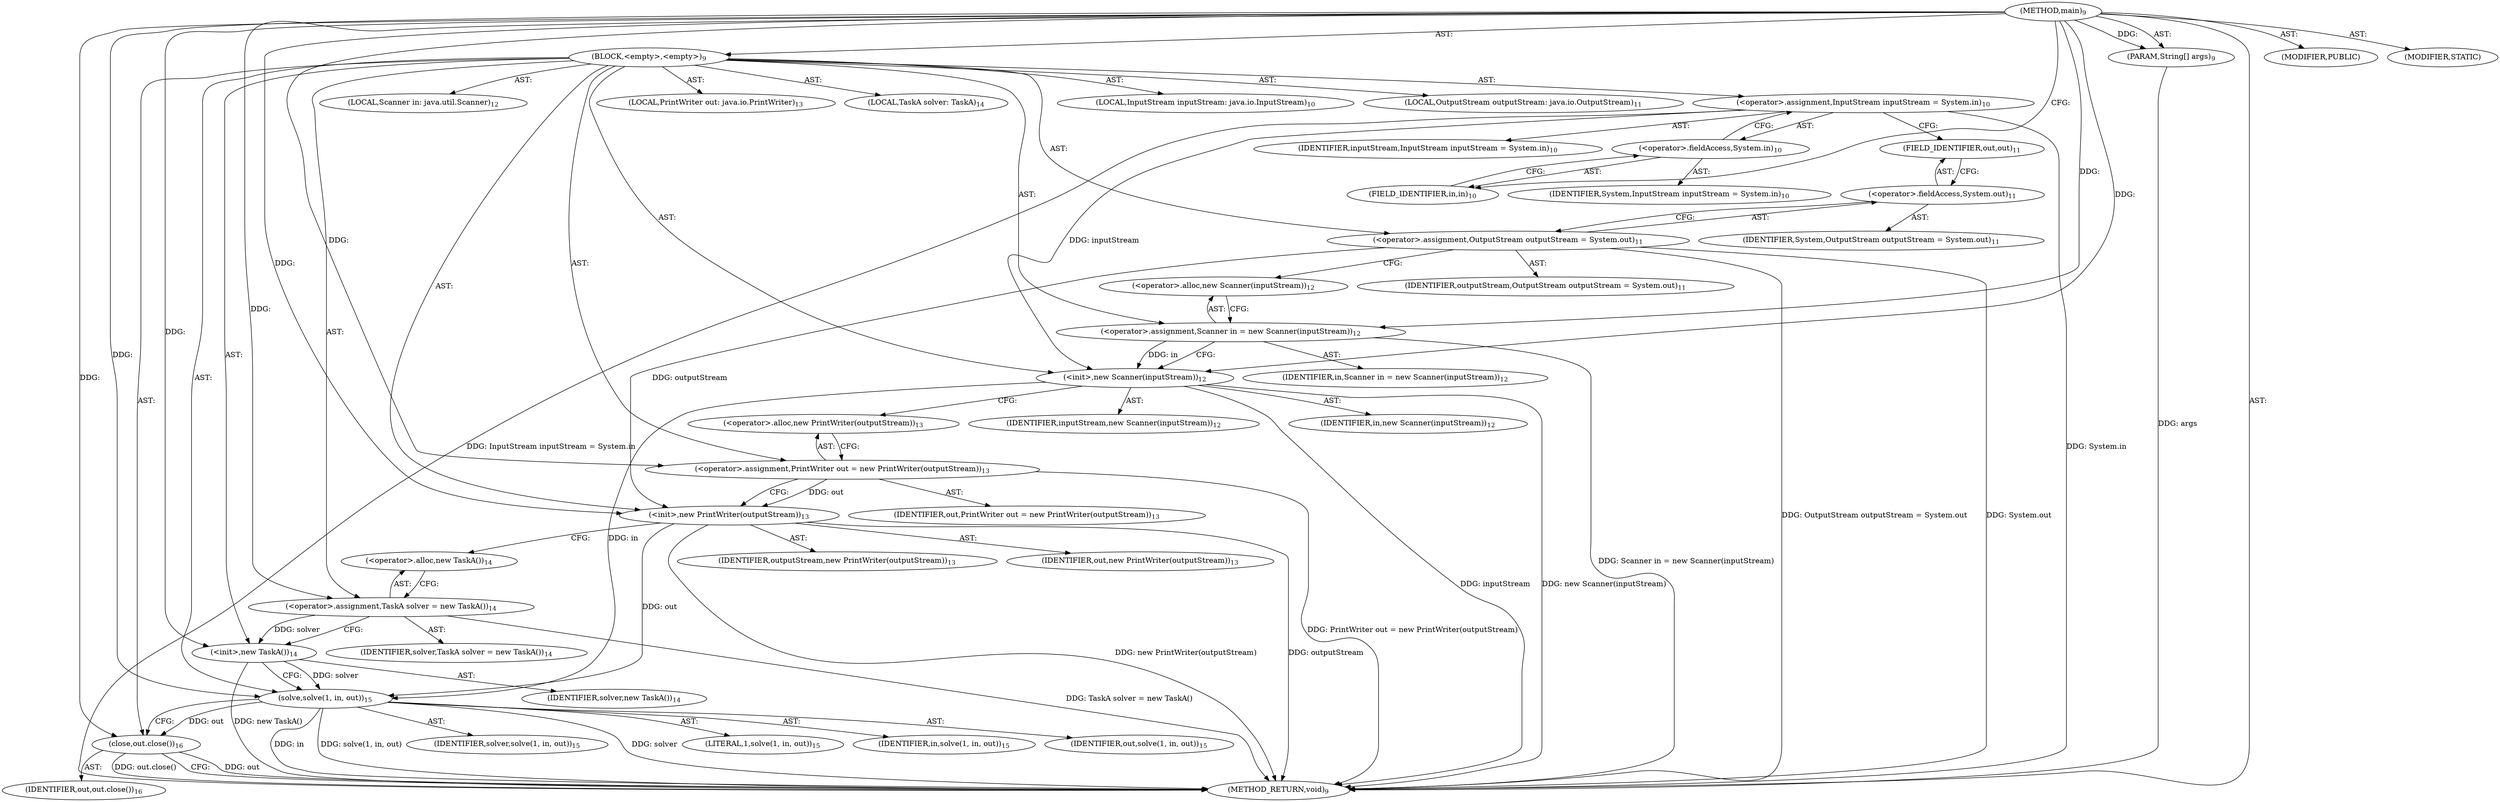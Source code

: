 digraph "main" {  
"36" [label = <(METHOD,main)<SUB>9</SUB>> ]
"37" [label = <(PARAM,String[] args)<SUB>9</SUB>> ]
"38" [label = <(BLOCK,&lt;empty&gt;,&lt;empty&gt;)<SUB>9</SUB>> ]
"39" [label = <(LOCAL,InputStream inputStream: java.io.InputStream)<SUB>10</SUB>> ]
"40" [label = <(&lt;operator&gt;.assignment,InputStream inputStream = System.in)<SUB>10</SUB>> ]
"41" [label = <(IDENTIFIER,inputStream,InputStream inputStream = System.in)<SUB>10</SUB>> ]
"42" [label = <(&lt;operator&gt;.fieldAccess,System.in)<SUB>10</SUB>> ]
"43" [label = <(IDENTIFIER,System,InputStream inputStream = System.in)<SUB>10</SUB>> ]
"44" [label = <(FIELD_IDENTIFIER,in,in)<SUB>10</SUB>> ]
"45" [label = <(LOCAL,OutputStream outputStream: java.io.OutputStream)<SUB>11</SUB>> ]
"46" [label = <(&lt;operator&gt;.assignment,OutputStream outputStream = System.out)<SUB>11</SUB>> ]
"47" [label = <(IDENTIFIER,outputStream,OutputStream outputStream = System.out)<SUB>11</SUB>> ]
"48" [label = <(&lt;operator&gt;.fieldAccess,System.out)<SUB>11</SUB>> ]
"49" [label = <(IDENTIFIER,System,OutputStream outputStream = System.out)<SUB>11</SUB>> ]
"50" [label = <(FIELD_IDENTIFIER,out,out)<SUB>11</SUB>> ]
"4" [label = <(LOCAL,Scanner in: java.util.Scanner)<SUB>12</SUB>> ]
"51" [label = <(&lt;operator&gt;.assignment,Scanner in = new Scanner(inputStream))<SUB>12</SUB>> ]
"52" [label = <(IDENTIFIER,in,Scanner in = new Scanner(inputStream))<SUB>12</SUB>> ]
"53" [label = <(&lt;operator&gt;.alloc,new Scanner(inputStream))<SUB>12</SUB>> ]
"54" [label = <(&lt;init&gt;,new Scanner(inputStream))<SUB>12</SUB>> ]
"3" [label = <(IDENTIFIER,in,new Scanner(inputStream))<SUB>12</SUB>> ]
"55" [label = <(IDENTIFIER,inputStream,new Scanner(inputStream))<SUB>12</SUB>> ]
"6" [label = <(LOCAL,PrintWriter out: java.io.PrintWriter)<SUB>13</SUB>> ]
"56" [label = <(&lt;operator&gt;.assignment,PrintWriter out = new PrintWriter(outputStream))<SUB>13</SUB>> ]
"57" [label = <(IDENTIFIER,out,PrintWriter out = new PrintWriter(outputStream))<SUB>13</SUB>> ]
"58" [label = <(&lt;operator&gt;.alloc,new PrintWriter(outputStream))<SUB>13</SUB>> ]
"59" [label = <(&lt;init&gt;,new PrintWriter(outputStream))<SUB>13</SUB>> ]
"5" [label = <(IDENTIFIER,out,new PrintWriter(outputStream))<SUB>13</SUB>> ]
"60" [label = <(IDENTIFIER,outputStream,new PrintWriter(outputStream))<SUB>13</SUB>> ]
"8" [label = <(LOCAL,TaskA solver: TaskA)<SUB>14</SUB>> ]
"61" [label = <(&lt;operator&gt;.assignment,TaskA solver = new TaskA())<SUB>14</SUB>> ]
"62" [label = <(IDENTIFIER,solver,TaskA solver = new TaskA())<SUB>14</SUB>> ]
"63" [label = <(&lt;operator&gt;.alloc,new TaskA())<SUB>14</SUB>> ]
"64" [label = <(&lt;init&gt;,new TaskA())<SUB>14</SUB>> ]
"7" [label = <(IDENTIFIER,solver,new TaskA())<SUB>14</SUB>> ]
"65" [label = <(solve,solve(1, in, out))<SUB>15</SUB>> ]
"66" [label = <(IDENTIFIER,solver,solve(1, in, out))<SUB>15</SUB>> ]
"67" [label = <(LITERAL,1,solve(1, in, out))<SUB>15</SUB>> ]
"68" [label = <(IDENTIFIER,in,solve(1, in, out))<SUB>15</SUB>> ]
"69" [label = <(IDENTIFIER,out,solve(1, in, out))<SUB>15</SUB>> ]
"70" [label = <(close,out.close())<SUB>16</SUB>> ]
"71" [label = <(IDENTIFIER,out,out.close())<SUB>16</SUB>> ]
"72" [label = <(MODIFIER,PUBLIC)> ]
"73" [label = <(MODIFIER,STATIC)> ]
"74" [label = <(METHOD_RETURN,void)<SUB>9</SUB>> ]
  "36" -> "37"  [ label = "AST: "] 
  "36" -> "38"  [ label = "AST: "] 
  "36" -> "72"  [ label = "AST: "] 
  "36" -> "73"  [ label = "AST: "] 
  "36" -> "74"  [ label = "AST: "] 
  "38" -> "39"  [ label = "AST: "] 
  "38" -> "40"  [ label = "AST: "] 
  "38" -> "45"  [ label = "AST: "] 
  "38" -> "46"  [ label = "AST: "] 
  "38" -> "4"  [ label = "AST: "] 
  "38" -> "51"  [ label = "AST: "] 
  "38" -> "54"  [ label = "AST: "] 
  "38" -> "6"  [ label = "AST: "] 
  "38" -> "56"  [ label = "AST: "] 
  "38" -> "59"  [ label = "AST: "] 
  "38" -> "8"  [ label = "AST: "] 
  "38" -> "61"  [ label = "AST: "] 
  "38" -> "64"  [ label = "AST: "] 
  "38" -> "65"  [ label = "AST: "] 
  "38" -> "70"  [ label = "AST: "] 
  "40" -> "41"  [ label = "AST: "] 
  "40" -> "42"  [ label = "AST: "] 
  "42" -> "43"  [ label = "AST: "] 
  "42" -> "44"  [ label = "AST: "] 
  "46" -> "47"  [ label = "AST: "] 
  "46" -> "48"  [ label = "AST: "] 
  "48" -> "49"  [ label = "AST: "] 
  "48" -> "50"  [ label = "AST: "] 
  "51" -> "52"  [ label = "AST: "] 
  "51" -> "53"  [ label = "AST: "] 
  "54" -> "3"  [ label = "AST: "] 
  "54" -> "55"  [ label = "AST: "] 
  "56" -> "57"  [ label = "AST: "] 
  "56" -> "58"  [ label = "AST: "] 
  "59" -> "5"  [ label = "AST: "] 
  "59" -> "60"  [ label = "AST: "] 
  "61" -> "62"  [ label = "AST: "] 
  "61" -> "63"  [ label = "AST: "] 
  "64" -> "7"  [ label = "AST: "] 
  "65" -> "66"  [ label = "AST: "] 
  "65" -> "67"  [ label = "AST: "] 
  "65" -> "68"  [ label = "AST: "] 
  "65" -> "69"  [ label = "AST: "] 
  "70" -> "71"  [ label = "AST: "] 
  "40" -> "50"  [ label = "CFG: "] 
  "46" -> "53"  [ label = "CFG: "] 
  "51" -> "54"  [ label = "CFG: "] 
  "54" -> "58"  [ label = "CFG: "] 
  "56" -> "59"  [ label = "CFG: "] 
  "59" -> "63"  [ label = "CFG: "] 
  "61" -> "64"  [ label = "CFG: "] 
  "64" -> "65"  [ label = "CFG: "] 
  "65" -> "70"  [ label = "CFG: "] 
  "70" -> "74"  [ label = "CFG: "] 
  "42" -> "40"  [ label = "CFG: "] 
  "48" -> "46"  [ label = "CFG: "] 
  "53" -> "51"  [ label = "CFG: "] 
  "58" -> "56"  [ label = "CFG: "] 
  "63" -> "61"  [ label = "CFG: "] 
  "44" -> "42"  [ label = "CFG: "] 
  "50" -> "48"  [ label = "CFG: "] 
  "36" -> "44"  [ label = "CFG: "] 
  "37" -> "74"  [ label = "DDG: args"] 
  "40" -> "74"  [ label = "DDG: System.in"] 
  "40" -> "74"  [ label = "DDG: InputStream inputStream = System.in"] 
  "46" -> "74"  [ label = "DDG: System.out"] 
  "46" -> "74"  [ label = "DDG: OutputStream outputStream = System.out"] 
  "51" -> "74"  [ label = "DDG: Scanner in = new Scanner(inputStream)"] 
  "54" -> "74"  [ label = "DDG: inputStream"] 
  "54" -> "74"  [ label = "DDG: new Scanner(inputStream)"] 
  "56" -> "74"  [ label = "DDG: PrintWriter out = new PrintWriter(outputStream)"] 
  "59" -> "74"  [ label = "DDG: outputStream"] 
  "59" -> "74"  [ label = "DDG: new PrintWriter(outputStream)"] 
  "61" -> "74"  [ label = "DDG: TaskA solver = new TaskA()"] 
  "64" -> "74"  [ label = "DDG: new TaskA()"] 
  "65" -> "74"  [ label = "DDG: solver"] 
  "65" -> "74"  [ label = "DDG: in"] 
  "65" -> "74"  [ label = "DDG: solve(1, in, out)"] 
  "70" -> "74"  [ label = "DDG: out"] 
  "70" -> "74"  [ label = "DDG: out.close()"] 
  "36" -> "37"  [ label = "DDG: "] 
  "36" -> "51"  [ label = "DDG: "] 
  "36" -> "56"  [ label = "DDG: "] 
  "36" -> "61"  [ label = "DDG: "] 
  "51" -> "54"  [ label = "DDG: in"] 
  "36" -> "54"  [ label = "DDG: "] 
  "40" -> "54"  [ label = "DDG: inputStream"] 
  "56" -> "59"  [ label = "DDG: out"] 
  "36" -> "59"  [ label = "DDG: "] 
  "46" -> "59"  [ label = "DDG: outputStream"] 
  "61" -> "64"  [ label = "DDG: solver"] 
  "36" -> "64"  [ label = "DDG: "] 
  "64" -> "65"  [ label = "DDG: solver"] 
  "36" -> "65"  [ label = "DDG: "] 
  "54" -> "65"  [ label = "DDG: in"] 
  "59" -> "65"  [ label = "DDG: out"] 
  "65" -> "70"  [ label = "DDG: out"] 
  "36" -> "70"  [ label = "DDG: "] 
}
